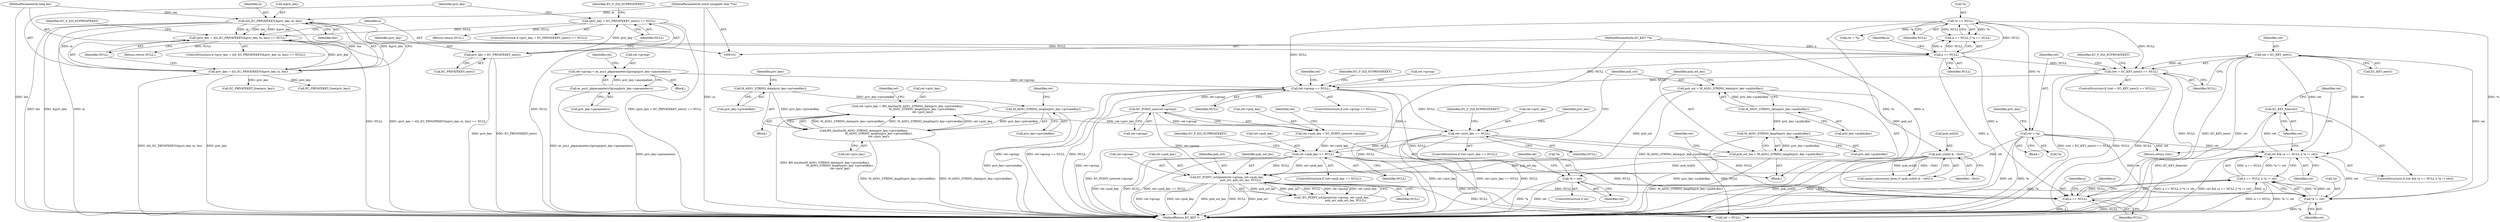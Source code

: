 digraph "0_openssl_1b4a8df38fc9ab3c089ca5765075ee53ec5bd66a@API" {
"1000350" [label="(Call,EC_KEY_free(ret))"];
"1000340" [label="(Call,ret && (a == NULL || *a != ret))"];
"1000346" [label="(Call,*a != ret)"];
"1000327" [label="(Call,*a = ret)"];
"1000174" [label="(Call,ret = *a)"];
"1000153" [label="(Call,*a == NULL)"];
"1000150" [label="(Call,a == NULL)"];
"1000102" [label="(MethodParameterIn,EC_KEY **a)"];
"1000131" [label="(Call,(priv_key = d2i_EC_PRIVATEKEY(&priv_key, in, len)) == NULL)"];
"1000132" [label="(Call,priv_key = d2i_EC_PRIVATEKEY(&priv_key, in, len))"];
"1000134" [label="(Call,d2i_EC_PRIVATEKEY(&priv_key, in, len))"];
"1000103" [label="(MethodParameterIn,const unsigned char **in)"];
"1000104" [label="(MethodParameterIn,long len)"];
"1000119" [label="(Call,(priv_key = EC_PRIVATEKEY_new()) == NULL)"];
"1000120" [label="(Call,priv_key = EC_PRIVATEKEY_new())"];
"1000160" [label="(Call,ret = EC_KEY_new())"];
"1000342" [label="(Call,a == NULL || *a != ret)"];
"1000343" [label="(Call,a == NULL)"];
"1000314" [label="(Call,EC_POINT_oct2point(ret->group, ret->pub_key,\n                                pub_oct, pub_oct_len, NULL))"];
"1000274" [label="(Call,EC_POINT_new(ret->group))"];
"1000200" [label="(Call,ret->group == NULL)"];
"1000191" [label="(Call,ret->group = ec_asn1_pkparameters2group(priv_key->parameters))"];
"1000195" [label="(Call,ec_asn1_pkparameters2group(priv_key->parameters))"];
"1000159" [label="(Call,(ret = EC_KEY_new()) == NULL)"];
"1000279" [label="(Call,ret->pub_key == NULL)"];
"1000270" [label="(Call,ret->pub_key = EC_POINT_new(ret->group))"];
"1000239" [label="(Call,ret->priv_key == NULL)"];
"1000222" [label="(Call,ret->priv_key = BN_bin2bn(M_ASN1_STRING_data(priv_key->privateKey),\n                                  M_ASN1_STRING_length(priv_key->privateKey),\n                                  ret->priv_key))"];
"1000226" [label="(Call,BN_bin2bn(M_ASN1_STRING_data(priv_key->privateKey),\n                                  M_ASN1_STRING_length(priv_key->privateKey),\n                                  ret->priv_key))"];
"1000227" [label="(Call,M_ASN1_STRING_data(priv_key->privateKey))"];
"1000231" [label="(Call,M_ASN1_STRING_length(priv_key->privateKey))"];
"1000289" [label="(Call,pub_oct = M_ASN1_STRING_data(priv_key->publicKey))"];
"1000291" [label="(Call,M_ASN1_STRING_data(priv_key->publicKey))"];
"1000307" [label="(Call,pub_oct[0] & ~0x01)"];
"1000295" [label="(Call,pub_oct_len = M_ASN1_STRING_length(priv_key->publicKey))"];
"1000297" [label="(Call,M_ASN1_STRING_length(priv_key->publicKey))"];
"1000283" [label="(Identifier,NULL)"];
"1000133" [label="(Identifier,priv_key)"];
"1000204" [label="(Identifier,NULL)"];
"1000227" [label="(Call,M_ASN1_STRING_data(priv_key->privateKey))"];
"1000241" [label="(Identifier,ret)"];
"1000226" [label="(Call,BN_bin2bn(M_ASN1_STRING_data(priv_key->privateKey),\n                                  M_ASN1_STRING_length(priv_key->privateKey),\n                                  ret->priv_key))"];
"1000359" [label="(Return,return (ret);)"];
"1000275" [label="(Call,ret->group)"];
"1000137" [label="(Identifier,in)"];
"1000279" [label="(Call,ret->pub_key == NULL)"];
"1000134" [label="(Call,d2i_EC_PRIVATEKEY(&priv_key, in, len))"];
"1000118" [label="(ControlStructure,if ((priv_key = EC_PRIVATEKEY_new()) == NULL))"];
"1000166" [label="(Identifier,EC_F_D2I_ECPRIVATEKEY)"];
"1000257" [label="(Identifier,priv_key)"];
"1000357" [label="(Call,EC_PRIVATEKEY_free(priv_key))"];
"1000201" [label="(Call,ret->group)"];
"1000233" [label="(Identifier,priv_key)"];
"1000135" [label="(Call,&priv_key)"];
"1000332" [label="(Identifier,ok)"];
"1000139" [label="(Identifier,NULL)"];
"1000175" [label="(Identifier,ret)"];
"1000298" [label="(Call,priv_key->publicKey)"];
"1000180" [label="(Identifier,priv_key)"];
"1000297" [label="(Call,M_ASN1_STRING_length(priv_key->publicKey))"];
"1000132" [label="(Call,priv_key = d2i_EC_PRIVATEKEY(&priv_key, in, len))"];
"1000325" [label="(ControlStructure,if (a))"];
"1000308" [label="(Call,pub_oct[0])"];
"1000246" [label="(Identifier,EC_F_D2I_ECPRIVATEKEY)"];
"1000322" [label="(Identifier,pub_oct_len)"];
"1000131" [label="(Call,(priv_key = d2i_EC_PRIVATEKEY(&priv_key, in, len)) == NULL)"];
"1000270" [label="(Call,ret->pub_key = EC_POINT_new(ret->group))"];
"1000339" [label="(ControlStructure,if (ret && (a == NULL || *a != ret)))"];
"1000222" [label="(Call,ret->priv_key = BN_bin2bn(M_ASN1_STRING_data(priv_key->privateKey),\n                                  M_ASN1_STRING_length(priv_key->privateKey),\n                                  ret->priv_key))"];
"1000199" [label="(ControlStructure,if (ret->group == NULL))"];
"1000361" [label="(MethodReturn,EC_KEY *)"];
"1000330" [label="(Identifier,ret)"];
"1000123" [label="(Identifier,NULL)"];
"1000286" [label="(Identifier,EC_F_D2I_ECPRIVATEKEY)"];
"1000152" [label="(Identifier,NULL)"];
"1000212" [label="(Identifier,ret)"];
"1000119" [label="(Call,(priv_key = EC_PRIVATEKEY_new()) == NULL)"];
"1000159" [label="(Call,(ret = EC_KEY_new()) == NULL)"];
"1000191" [label="(Call,ret->group = ec_asn1_pkparameters2group(priv_key->parameters))"];
"1000120" [label="(Call,priv_key = EC_PRIVATEKEY_new())"];
"1000105" [label="(Block,)"];
"1000162" [label="(Call,EC_KEY_new())"];
"1000327" [label="(Call,*a = ret)"];
"1000138" [label="(Identifier,len)"];
"1000341" [label="(Identifier,ret)"];
"1000144" [label="(Call,EC_PRIVATEKEY_free(priv_key))"];
"1000345" [label="(Identifier,NULL)"];
"1000259" [label="(Block,)"];
"1000235" [label="(Call,ret->priv_key)"];
"1000323" [label="(Identifier,NULL)"];
"1000352" [label="(Call,ret = NULL)"];
"1000228" [label="(Call,priv_key->privateKey)"];
"1000102" [label="(MethodParameterIn,EC_KEY **a)"];
"1000153" [label="(Call,*a == NULL)"];
"1000350" [label="(Call,EC_KEY_free(ret))"];
"1000303" [label="(Identifier,ret)"];
"1000232" [label="(Call,priv_key->privateKey)"];
"1000154" [label="(Call,*a)"];
"1000305" [label="(Call,(point_conversion_form_t) (pub_oct[0] & ~0x01))"];
"1000104" [label="(MethodParameterIn,long len)"];
"1000151" [label="(Identifier,a)"];
"1000161" [label="(Identifier,ret)"];
"1000291" [label="(Call,M_ASN1_STRING_data(priv_key->publicKey))"];
"1000200" [label="(Call,ret->group == NULL)"];
"1000343" [label="(Call,a == NULL)"];
"1000342" [label="(Call,a == NULL || *a != ret)"];
"1000195" [label="(Call,ec_asn1_pkparameters2group(priv_key->parameters))"];
"1000155" [label="(Identifier,a)"];
"1000314" [label="(Call,EC_POINT_oct2point(ret->group, ret->pub_key,\n                                pub_oct, pub_oct_len, NULL))"];
"1000142" [label="(Identifier,EC_F_D2I_ECPRIVATEKEY)"];
"1000292" [label="(Call,priv_key->publicKey)"];
"1000315" [label="(Call,ret->group)"];
"1000344" [label="(Identifier,a)"];
"1000240" [label="(Call,ret->priv_key)"];
"1000126" [label="(Identifier,EC_F_D2I_ECPRIVATEKEY)"];
"1000318" [label="(Call,ret->pub_key)"];
"1000176" [label="(Call,*a)"];
"1000170" [label="(Call,ret = *a)"];
"1000146" [label="(Return,return NULL;)"];
"1000351" [label="(Identifier,ret)"];
"1000121" [label="(Identifier,priv_key)"];
"1000290" [label="(Identifier,pub_oct)"];
"1000346" [label="(Call,*a != ret)"];
"1000196" [label="(Call,priv_key->parameters)"];
"1000158" [label="(ControlStructure,if ((ret = EC_KEY_new()) == NULL))"];
"1000349" [label="(Identifier,ret)"];
"1000149" [label="(Call,a == NULL || *a == NULL)"];
"1000163" [label="(Identifier,NULL)"];
"1000271" [label="(Call,ret->pub_key)"];
"1000238" [label="(ControlStructure,if (ret->priv_key == NULL))"];
"1000223" [label="(Call,ret->priv_key)"];
"1000122" [label="(Call,EC_PRIVATEKEY_new())"];
"1000207" [label="(Identifier,EC_F_D2I_ECPRIVATEKEY)"];
"1000347" [label="(Call,*a)"];
"1000192" [label="(Call,ret->group)"];
"1000289" [label="(Call,pub_oct = M_ASN1_STRING_data(priv_key->publicKey))"];
"1000156" [label="(Identifier,NULL)"];
"1000239" [label="(Call,ret->priv_key == NULL)"];
"1000280" [label="(Call,ret->pub_key)"];
"1000128" [label="(Return,return NULL;)"];
"1000348" [label="(Identifier,a)"];
"1000321" [label="(Identifier,pub_oct)"];
"1000150" [label="(Call,a == NULL)"];
"1000313" [label="(Call,!EC_POINT_oct2point(ret->group, ret->pub_key,\n                                pub_oct, pub_oct_len, NULL))"];
"1000295" [label="(Call,pub_oct_len = M_ASN1_STRING_length(priv_key->publicKey))"];
"1000296" [label="(Identifier,pub_oct_len)"];
"1000182" [label="(Block,)"];
"1000174" [label="(Call,ret = *a)"];
"1000311" [label="(Identifier,~0x01)"];
"1000130" [label="(ControlStructure,if ((priv_key = d2i_EC_PRIVATEKEY(&priv_key, in, len)) == NULL))"];
"1000281" [label="(Identifier,ret)"];
"1000236" [label="(Identifier,ret)"];
"1000328" [label="(Call,*a)"];
"1000103" [label="(MethodParameterIn,const unsigned char **in)"];
"1000221" [label="(Block,)"];
"1000231" [label="(Call,M_ASN1_STRING_length(priv_key->privateKey))"];
"1000243" [label="(Identifier,NULL)"];
"1000340" [label="(Call,ret && (a == NULL || *a != ret))"];
"1000278" [label="(ControlStructure,if (ret->pub_key == NULL))"];
"1000353" [label="(Identifier,ret)"];
"1000160" [label="(Call,ret = EC_KEY_new())"];
"1000307" [label="(Call,pub_oct[0] & ~0x01)"];
"1000202" [label="(Identifier,ret)"];
"1000274" [label="(Call,EC_POINT_new(ret->group))"];
"1000350" -> "1000339"  [label="AST: "];
"1000350" -> "1000351"  [label="CFG: "];
"1000351" -> "1000350"  [label="AST: "];
"1000353" -> "1000350"  [label="CFG: "];
"1000350" -> "1000361"  [label="DDG: EC_KEY_free(ret)"];
"1000340" -> "1000350"  [label="DDG: ret"];
"1000340" -> "1000339"  [label="AST: "];
"1000340" -> "1000341"  [label="CFG: "];
"1000340" -> "1000342"  [label="CFG: "];
"1000341" -> "1000340"  [label="AST: "];
"1000342" -> "1000340"  [label="AST: "];
"1000351" -> "1000340"  [label="CFG: "];
"1000353" -> "1000340"  [label="CFG: "];
"1000340" -> "1000361"  [label="DDG: a == NULL || *a != ret"];
"1000340" -> "1000361"  [label="DDG: ret && (a == NULL || *a != ret)"];
"1000346" -> "1000340"  [label="DDG: ret"];
"1000160" -> "1000340"  [label="DDG: ret"];
"1000174" -> "1000340"  [label="DDG: ret"];
"1000342" -> "1000340"  [label="DDG: a == NULL"];
"1000342" -> "1000340"  [label="DDG: *a != ret"];
"1000346" -> "1000342"  [label="AST: "];
"1000346" -> "1000349"  [label="CFG: "];
"1000347" -> "1000346"  [label="AST: "];
"1000349" -> "1000346"  [label="AST: "];
"1000342" -> "1000346"  [label="CFG: "];
"1000346" -> "1000361"  [label="DDG: *a"];
"1000346" -> "1000342"  [label="DDG: *a"];
"1000346" -> "1000342"  [label="DDG: ret"];
"1000327" -> "1000346"  [label="DDG: *a"];
"1000153" -> "1000346"  [label="DDG: *a"];
"1000160" -> "1000346"  [label="DDG: ret"];
"1000174" -> "1000346"  [label="DDG: ret"];
"1000327" -> "1000325"  [label="AST: "];
"1000327" -> "1000330"  [label="CFG: "];
"1000328" -> "1000327"  [label="AST: "];
"1000330" -> "1000327"  [label="AST: "];
"1000332" -> "1000327"  [label="CFG: "];
"1000327" -> "1000361"  [label="DDG: *a"];
"1000327" -> "1000361"  [label="DDG: ret"];
"1000174" -> "1000327"  [label="DDG: ret"];
"1000174" -> "1000105"  [label="AST: "];
"1000174" -> "1000176"  [label="CFG: "];
"1000175" -> "1000174"  [label="AST: "];
"1000176" -> "1000174"  [label="AST: "];
"1000180" -> "1000174"  [label="CFG: "];
"1000174" -> "1000361"  [label="DDG: *a"];
"1000174" -> "1000361"  [label="DDG: ret"];
"1000153" -> "1000174"  [label="DDG: *a"];
"1000174" -> "1000359"  [label="DDG: ret"];
"1000153" -> "1000149"  [label="AST: "];
"1000153" -> "1000156"  [label="CFG: "];
"1000154" -> "1000153"  [label="AST: "];
"1000156" -> "1000153"  [label="AST: "];
"1000149" -> "1000153"  [label="CFG: "];
"1000153" -> "1000361"  [label="DDG: *a"];
"1000153" -> "1000149"  [label="DDG: *a"];
"1000153" -> "1000149"  [label="DDG: NULL"];
"1000150" -> "1000153"  [label="DDG: NULL"];
"1000153" -> "1000159"  [label="DDG: NULL"];
"1000153" -> "1000170"  [label="DDG: *a"];
"1000153" -> "1000200"  [label="DDG: NULL"];
"1000150" -> "1000149"  [label="AST: "];
"1000150" -> "1000152"  [label="CFG: "];
"1000151" -> "1000150"  [label="AST: "];
"1000152" -> "1000150"  [label="AST: "];
"1000155" -> "1000150"  [label="CFG: "];
"1000149" -> "1000150"  [label="CFG: "];
"1000150" -> "1000361"  [label="DDG: a"];
"1000150" -> "1000149"  [label="DDG: a"];
"1000150" -> "1000149"  [label="DDG: NULL"];
"1000102" -> "1000150"  [label="DDG: a"];
"1000131" -> "1000150"  [label="DDG: NULL"];
"1000150" -> "1000159"  [label="DDG: NULL"];
"1000150" -> "1000200"  [label="DDG: NULL"];
"1000150" -> "1000343"  [label="DDG: a"];
"1000102" -> "1000101"  [label="AST: "];
"1000102" -> "1000361"  [label="DDG: a"];
"1000102" -> "1000343"  [label="DDG: a"];
"1000131" -> "1000130"  [label="AST: "];
"1000131" -> "1000139"  [label="CFG: "];
"1000132" -> "1000131"  [label="AST: "];
"1000139" -> "1000131"  [label="AST: "];
"1000142" -> "1000131"  [label="CFG: "];
"1000151" -> "1000131"  [label="CFG: "];
"1000131" -> "1000361"  [label="DDG: NULL"];
"1000131" -> "1000361"  [label="DDG: (priv_key = d2i_EC_PRIVATEKEY(&priv_key, in, len)) == NULL"];
"1000132" -> "1000131"  [label="DDG: priv_key"];
"1000134" -> "1000131"  [label="DDG: &priv_key"];
"1000134" -> "1000131"  [label="DDG: in"];
"1000134" -> "1000131"  [label="DDG: len"];
"1000119" -> "1000131"  [label="DDG: NULL"];
"1000131" -> "1000146"  [label="DDG: NULL"];
"1000132" -> "1000134"  [label="CFG: "];
"1000133" -> "1000132"  [label="AST: "];
"1000134" -> "1000132"  [label="AST: "];
"1000139" -> "1000132"  [label="CFG: "];
"1000132" -> "1000361"  [label="DDG: d2i_EC_PRIVATEKEY(&priv_key, in, len)"];
"1000132" -> "1000361"  [label="DDG: priv_key"];
"1000134" -> "1000132"  [label="DDG: &priv_key"];
"1000134" -> "1000132"  [label="DDG: in"];
"1000134" -> "1000132"  [label="DDG: len"];
"1000132" -> "1000144"  [label="DDG: priv_key"];
"1000132" -> "1000357"  [label="DDG: priv_key"];
"1000134" -> "1000138"  [label="CFG: "];
"1000135" -> "1000134"  [label="AST: "];
"1000137" -> "1000134"  [label="AST: "];
"1000138" -> "1000134"  [label="AST: "];
"1000134" -> "1000361"  [label="DDG: &priv_key"];
"1000134" -> "1000361"  [label="DDG: len"];
"1000134" -> "1000361"  [label="DDG: in"];
"1000103" -> "1000134"  [label="DDG: in"];
"1000104" -> "1000134"  [label="DDG: len"];
"1000103" -> "1000101"  [label="AST: "];
"1000103" -> "1000361"  [label="DDG: in"];
"1000104" -> "1000101"  [label="AST: "];
"1000104" -> "1000361"  [label="DDG: len"];
"1000119" -> "1000118"  [label="AST: "];
"1000119" -> "1000123"  [label="CFG: "];
"1000120" -> "1000119"  [label="AST: "];
"1000123" -> "1000119"  [label="AST: "];
"1000126" -> "1000119"  [label="CFG: "];
"1000133" -> "1000119"  [label="CFG: "];
"1000119" -> "1000361"  [label="DDG: NULL"];
"1000119" -> "1000361"  [label="DDG: (priv_key = EC_PRIVATEKEY_new()) == NULL"];
"1000120" -> "1000119"  [label="DDG: priv_key"];
"1000119" -> "1000128"  [label="DDG: NULL"];
"1000120" -> "1000122"  [label="CFG: "];
"1000121" -> "1000120"  [label="AST: "];
"1000122" -> "1000120"  [label="AST: "];
"1000123" -> "1000120"  [label="CFG: "];
"1000120" -> "1000361"  [label="DDG: priv_key"];
"1000120" -> "1000361"  [label="DDG: EC_PRIVATEKEY_new()"];
"1000160" -> "1000159"  [label="AST: "];
"1000160" -> "1000162"  [label="CFG: "];
"1000161" -> "1000160"  [label="AST: "];
"1000162" -> "1000160"  [label="AST: "];
"1000163" -> "1000160"  [label="CFG: "];
"1000160" -> "1000361"  [label="DDG: EC_KEY_new()"];
"1000160" -> "1000361"  [label="DDG: ret"];
"1000160" -> "1000159"  [label="DDG: ret"];
"1000160" -> "1000359"  [label="DDG: ret"];
"1000342" -> "1000343"  [label="CFG: "];
"1000343" -> "1000342"  [label="AST: "];
"1000342" -> "1000361"  [label="DDG: a == NULL"];
"1000342" -> "1000361"  [label="DDG: *a != ret"];
"1000343" -> "1000342"  [label="DDG: a"];
"1000343" -> "1000342"  [label="DDG: NULL"];
"1000343" -> "1000345"  [label="CFG: "];
"1000344" -> "1000343"  [label="AST: "];
"1000345" -> "1000343"  [label="AST: "];
"1000348" -> "1000343"  [label="CFG: "];
"1000343" -> "1000361"  [label="DDG: a"];
"1000314" -> "1000343"  [label="DDG: NULL"];
"1000239" -> "1000343"  [label="DDG: NULL"];
"1000200" -> "1000343"  [label="DDG: NULL"];
"1000159" -> "1000343"  [label="DDG: NULL"];
"1000279" -> "1000343"  [label="DDG: NULL"];
"1000343" -> "1000352"  [label="DDG: NULL"];
"1000314" -> "1000313"  [label="AST: "];
"1000314" -> "1000323"  [label="CFG: "];
"1000315" -> "1000314"  [label="AST: "];
"1000318" -> "1000314"  [label="AST: "];
"1000321" -> "1000314"  [label="AST: "];
"1000322" -> "1000314"  [label="AST: "];
"1000323" -> "1000314"  [label="AST: "];
"1000313" -> "1000314"  [label="CFG: "];
"1000314" -> "1000361"  [label="DDG: ret->group"];
"1000314" -> "1000361"  [label="DDG: ret->pub_key"];
"1000314" -> "1000361"  [label="DDG: pub_oct_len"];
"1000314" -> "1000361"  [label="DDG: NULL"];
"1000314" -> "1000361"  [label="DDG: pub_oct"];
"1000314" -> "1000313"  [label="DDG: pub_oct_len"];
"1000314" -> "1000313"  [label="DDG: pub_oct"];
"1000314" -> "1000313"  [label="DDG: NULL"];
"1000314" -> "1000313"  [label="DDG: ret->group"];
"1000314" -> "1000313"  [label="DDG: ret->pub_key"];
"1000274" -> "1000314"  [label="DDG: ret->group"];
"1000279" -> "1000314"  [label="DDG: ret->pub_key"];
"1000279" -> "1000314"  [label="DDG: NULL"];
"1000289" -> "1000314"  [label="DDG: pub_oct"];
"1000307" -> "1000314"  [label="DDG: pub_oct[0]"];
"1000295" -> "1000314"  [label="DDG: pub_oct_len"];
"1000314" -> "1000352"  [label="DDG: NULL"];
"1000274" -> "1000270"  [label="AST: "];
"1000274" -> "1000275"  [label="CFG: "];
"1000275" -> "1000274"  [label="AST: "];
"1000270" -> "1000274"  [label="CFG: "];
"1000274" -> "1000361"  [label="DDG: ret->group"];
"1000274" -> "1000270"  [label="DDG: ret->group"];
"1000200" -> "1000274"  [label="DDG: ret->group"];
"1000200" -> "1000199"  [label="AST: "];
"1000200" -> "1000204"  [label="CFG: "];
"1000201" -> "1000200"  [label="AST: "];
"1000204" -> "1000200"  [label="AST: "];
"1000207" -> "1000200"  [label="CFG: "];
"1000212" -> "1000200"  [label="CFG: "];
"1000200" -> "1000361"  [label="DDG: ret->group"];
"1000200" -> "1000361"  [label="DDG: ret->group == NULL"];
"1000200" -> "1000361"  [label="DDG: NULL"];
"1000191" -> "1000200"  [label="DDG: ret->group"];
"1000159" -> "1000200"  [label="DDG: NULL"];
"1000200" -> "1000239"  [label="DDG: NULL"];
"1000200" -> "1000352"  [label="DDG: NULL"];
"1000191" -> "1000182"  [label="AST: "];
"1000191" -> "1000195"  [label="CFG: "];
"1000192" -> "1000191"  [label="AST: "];
"1000195" -> "1000191"  [label="AST: "];
"1000202" -> "1000191"  [label="CFG: "];
"1000191" -> "1000361"  [label="DDG: ec_asn1_pkparameters2group(priv_key->parameters)"];
"1000195" -> "1000191"  [label="DDG: priv_key->parameters"];
"1000195" -> "1000196"  [label="CFG: "];
"1000196" -> "1000195"  [label="AST: "];
"1000195" -> "1000361"  [label="DDG: priv_key->parameters"];
"1000159" -> "1000158"  [label="AST: "];
"1000159" -> "1000163"  [label="CFG: "];
"1000163" -> "1000159"  [label="AST: "];
"1000166" -> "1000159"  [label="CFG: "];
"1000175" -> "1000159"  [label="CFG: "];
"1000159" -> "1000361"  [label="DDG: (ret = EC_KEY_new()) == NULL"];
"1000159" -> "1000361"  [label="DDG: NULL"];
"1000159" -> "1000352"  [label="DDG: NULL"];
"1000279" -> "1000278"  [label="AST: "];
"1000279" -> "1000283"  [label="CFG: "];
"1000280" -> "1000279"  [label="AST: "];
"1000283" -> "1000279"  [label="AST: "];
"1000286" -> "1000279"  [label="CFG: "];
"1000290" -> "1000279"  [label="CFG: "];
"1000279" -> "1000361"  [label="DDG: ret->pub_key"];
"1000279" -> "1000361"  [label="DDG: NULL"];
"1000279" -> "1000361"  [label="DDG: ret->pub_key == NULL"];
"1000270" -> "1000279"  [label="DDG: ret->pub_key"];
"1000239" -> "1000279"  [label="DDG: NULL"];
"1000279" -> "1000352"  [label="DDG: NULL"];
"1000270" -> "1000259"  [label="AST: "];
"1000271" -> "1000270"  [label="AST: "];
"1000281" -> "1000270"  [label="CFG: "];
"1000270" -> "1000361"  [label="DDG: EC_POINT_new(ret->group)"];
"1000239" -> "1000238"  [label="AST: "];
"1000239" -> "1000243"  [label="CFG: "];
"1000240" -> "1000239"  [label="AST: "];
"1000243" -> "1000239"  [label="AST: "];
"1000246" -> "1000239"  [label="CFG: "];
"1000257" -> "1000239"  [label="CFG: "];
"1000239" -> "1000361"  [label="DDG: ret->priv_key == NULL"];
"1000239" -> "1000361"  [label="DDG: ret->priv_key"];
"1000239" -> "1000361"  [label="DDG: NULL"];
"1000222" -> "1000239"  [label="DDG: ret->priv_key"];
"1000239" -> "1000352"  [label="DDG: NULL"];
"1000222" -> "1000221"  [label="AST: "];
"1000222" -> "1000226"  [label="CFG: "];
"1000223" -> "1000222"  [label="AST: "];
"1000226" -> "1000222"  [label="AST: "];
"1000241" -> "1000222"  [label="CFG: "];
"1000222" -> "1000361"  [label="DDG: BN_bin2bn(M_ASN1_STRING_data(priv_key->privateKey),\n                                  M_ASN1_STRING_length(priv_key->privateKey),\n                                  ret->priv_key)"];
"1000226" -> "1000222"  [label="DDG: M_ASN1_STRING_data(priv_key->privateKey)"];
"1000226" -> "1000222"  [label="DDG: M_ASN1_STRING_length(priv_key->privateKey)"];
"1000226" -> "1000222"  [label="DDG: ret->priv_key"];
"1000226" -> "1000235"  [label="CFG: "];
"1000227" -> "1000226"  [label="AST: "];
"1000231" -> "1000226"  [label="AST: "];
"1000235" -> "1000226"  [label="AST: "];
"1000226" -> "1000361"  [label="DDG: M_ASN1_STRING_data(priv_key->privateKey)"];
"1000226" -> "1000361"  [label="DDG: M_ASN1_STRING_length(priv_key->privateKey)"];
"1000227" -> "1000226"  [label="DDG: priv_key->privateKey"];
"1000231" -> "1000226"  [label="DDG: priv_key->privateKey"];
"1000227" -> "1000228"  [label="CFG: "];
"1000228" -> "1000227"  [label="AST: "];
"1000233" -> "1000227"  [label="CFG: "];
"1000227" -> "1000231"  [label="DDG: priv_key->privateKey"];
"1000231" -> "1000232"  [label="CFG: "];
"1000232" -> "1000231"  [label="AST: "];
"1000236" -> "1000231"  [label="CFG: "];
"1000231" -> "1000361"  [label="DDG: priv_key->privateKey"];
"1000289" -> "1000259"  [label="AST: "];
"1000289" -> "1000291"  [label="CFG: "];
"1000290" -> "1000289"  [label="AST: "];
"1000291" -> "1000289"  [label="AST: "];
"1000296" -> "1000289"  [label="CFG: "];
"1000289" -> "1000361"  [label="DDG: M_ASN1_STRING_data(priv_key->publicKey)"];
"1000291" -> "1000289"  [label="DDG: priv_key->publicKey"];
"1000289" -> "1000307"  [label="DDG: pub_oct"];
"1000291" -> "1000292"  [label="CFG: "];
"1000292" -> "1000291"  [label="AST: "];
"1000291" -> "1000297"  [label="DDG: priv_key->publicKey"];
"1000307" -> "1000305"  [label="AST: "];
"1000307" -> "1000311"  [label="CFG: "];
"1000308" -> "1000307"  [label="AST: "];
"1000311" -> "1000307"  [label="AST: "];
"1000305" -> "1000307"  [label="CFG: "];
"1000307" -> "1000361"  [label="DDG: ~0x01"];
"1000307" -> "1000361"  [label="DDG: pub_oct[0]"];
"1000307" -> "1000305"  [label="DDG: pub_oct[0]"];
"1000307" -> "1000305"  [label="DDG: ~0x01"];
"1000295" -> "1000259"  [label="AST: "];
"1000295" -> "1000297"  [label="CFG: "];
"1000296" -> "1000295"  [label="AST: "];
"1000297" -> "1000295"  [label="AST: "];
"1000303" -> "1000295"  [label="CFG: "];
"1000295" -> "1000361"  [label="DDG: M_ASN1_STRING_length(priv_key->publicKey)"];
"1000297" -> "1000295"  [label="DDG: priv_key->publicKey"];
"1000297" -> "1000298"  [label="CFG: "];
"1000298" -> "1000297"  [label="AST: "];
"1000297" -> "1000361"  [label="DDG: priv_key->publicKey"];
}
